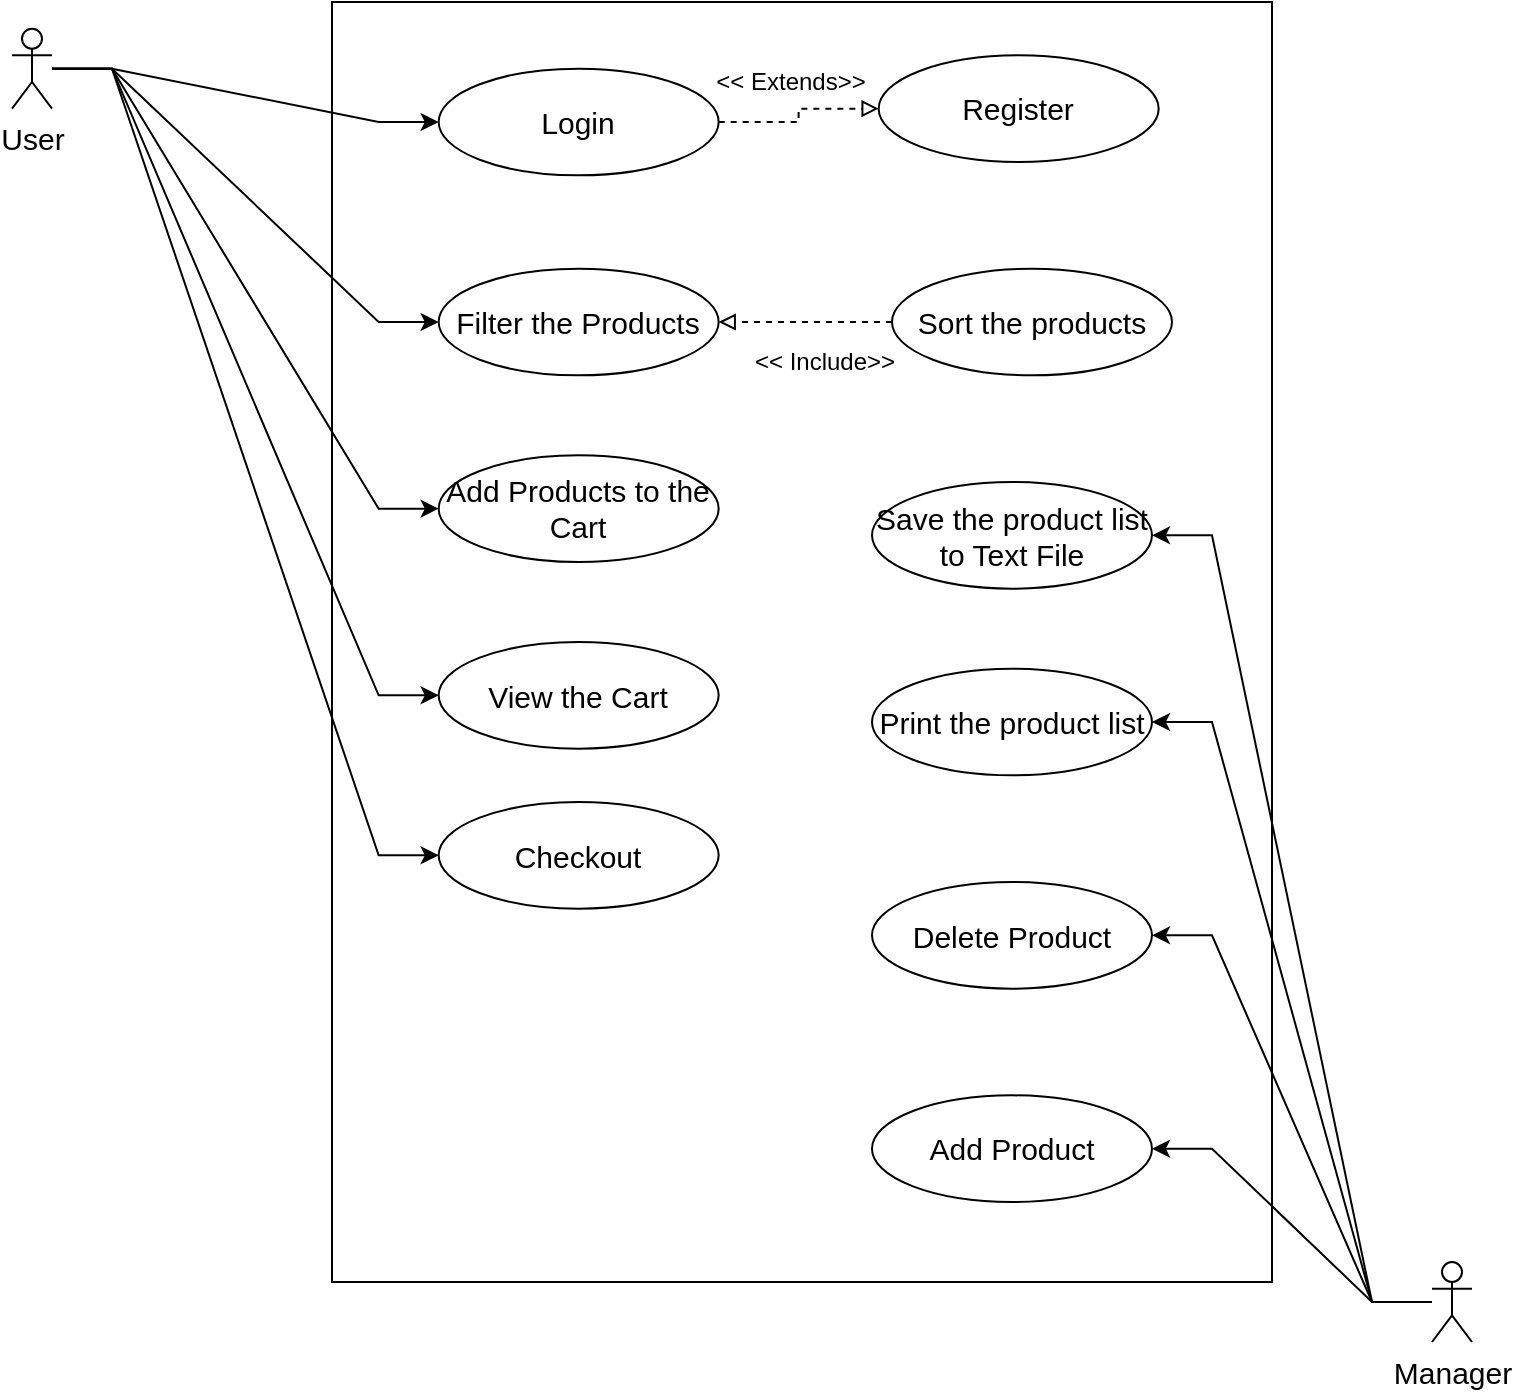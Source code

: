 <mxfile version="22.1.17" type="github">
  <diagram name="Page-1" id="GCEoD-houyW2Ff1eKBKT">
    <mxGraphModel dx="836" dy="455" grid="1" gridSize="10" guides="1" tooltips="1" connect="1" arrows="1" fold="1" page="1" pageScale="1" pageWidth="827" pageHeight="1169" math="0" shadow="0">
      <root>
        <mxCell id="0" />
        <mxCell id="1" parent="0" />
        <mxCell id="TInwAAiQI1-0jNDrSNCf-35" value="" style="group;fontSize=15;" vertex="1" connectable="0" parent="1">
          <mxGeometry x="40" y="250" width="730" height="669.997" as="geometry" />
        </mxCell>
        <mxCell id="TInwAAiQI1-0jNDrSNCf-2" value="" style="rounded=0;whiteSpace=wrap;html=1;container=0;fontSize=15;" vertex="1" parent="TInwAAiQI1-0jNDrSNCf-35">
          <mxGeometry x="160" width="470" height="640" as="geometry" />
        </mxCell>
        <mxCell id="TInwAAiQI1-0jNDrSNCf-3" value="User" style="shape=umlActor;verticalLabelPosition=bottom;verticalAlign=top;html=1;outlineConnect=0;container=0;fontSize=15;" vertex="1" parent="TInwAAiQI1-0jNDrSNCf-35">
          <mxGeometry y="13.333" width="20" height="40" as="geometry" />
        </mxCell>
        <mxCell id="TInwAAiQI1-0jNDrSNCf-4" value="Manager" style="shape=umlActor;verticalLabelPosition=bottom;verticalAlign=top;html=1;outlineConnect=0;container=0;fontSize=15;" vertex="1" parent="TInwAAiQI1-0jNDrSNCf-35">
          <mxGeometry x="710" y="629.997" width="20" height="40" as="geometry" />
        </mxCell>
        <mxCell id="TInwAAiQI1-0jNDrSNCf-5" value="Login" style="ellipse;whiteSpace=wrap;html=1;container=0;fontSize=15;" vertex="1" parent="TInwAAiQI1-0jNDrSNCf-35">
          <mxGeometry x="213.333" y="33.333" width="140" height="53.333" as="geometry" />
        </mxCell>
        <mxCell id="TInwAAiQI1-0jNDrSNCf-25" style="edgeStyle=entityRelationEdgeStyle;rounded=0;orthogonalLoop=1;jettySize=auto;html=1;entryX=0;entryY=0.5;entryDx=0;entryDy=0;fontSize=15;" edge="1" parent="TInwAAiQI1-0jNDrSNCf-35" source="TInwAAiQI1-0jNDrSNCf-3" target="TInwAAiQI1-0jNDrSNCf-5">
          <mxGeometry relative="1" as="geometry" />
        </mxCell>
        <mxCell id="TInwAAiQI1-0jNDrSNCf-6" value="Register" style="ellipse;whiteSpace=wrap;html=1;container=0;fontSize=15;" vertex="1" parent="TInwAAiQI1-0jNDrSNCf-35">
          <mxGeometry x="433.333" y="26.667" width="140" height="53.333" as="geometry" />
        </mxCell>
        <mxCell id="TInwAAiQI1-0jNDrSNCf-9" style="edgeStyle=orthogonalEdgeStyle;rounded=0;orthogonalLoop=1;jettySize=auto;html=1;exitX=1;exitY=0.5;exitDx=0;exitDy=0;dashed=1;endArrow=block;endFill=0;fontSize=15;" edge="1" parent="TInwAAiQI1-0jNDrSNCf-35" source="TInwAAiQI1-0jNDrSNCf-5" target="TInwAAiQI1-0jNDrSNCf-6">
          <mxGeometry relative="1" as="geometry" />
        </mxCell>
        <mxCell id="TInwAAiQI1-0jNDrSNCf-10" value="&amp;lt;&amp;lt; Extends&amp;gt;&amp;gt;" style="edgeLabel;html=1;align=center;verticalAlign=middle;resizable=0;points=[];container=0;fontSize=12;" vertex="1" connectable="0" parent="TInwAAiQI1-0jNDrSNCf-9">
          <mxGeometry x="-0.179" y="-2" relative="1" as="geometry">
            <mxPoint y="-22" as="offset" />
          </mxGeometry>
        </mxCell>
        <mxCell id="TInwAAiQI1-0jNDrSNCf-17" value="&amp;lt;&amp;lt; Include&amp;gt;&amp;gt;" style="edgeLabel;html=1;align=center;verticalAlign=middle;resizable=0;points=[];container=0;fontSize=12;" vertex="1" connectable="0" parent="TInwAAiQI1-0jNDrSNCf-9">
          <mxGeometry x="-0.179" y="-2" relative="1" as="geometry">
            <mxPoint x="17" y="118" as="offset" />
          </mxGeometry>
        </mxCell>
        <mxCell id="TInwAAiQI1-0jNDrSNCf-11" value="Filter the Products" style="ellipse;whiteSpace=wrap;html=1;container=0;fontSize=15;" vertex="1" parent="TInwAAiQI1-0jNDrSNCf-35">
          <mxGeometry x="213.333" y="133.333" width="140" height="53.333" as="geometry" />
        </mxCell>
        <mxCell id="TInwAAiQI1-0jNDrSNCf-26" style="edgeStyle=entityRelationEdgeStyle;rounded=0;orthogonalLoop=1;jettySize=auto;html=1;entryX=0;entryY=0.5;entryDx=0;entryDy=0;fontSize=15;" edge="1" parent="TInwAAiQI1-0jNDrSNCf-35" source="TInwAAiQI1-0jNDrSNCf-3" target="TInwAAiQI1-0jNDrSNCf-11">
          <mxGeometry relative="1" as="geometry" />
        </mxCell>
        <mxCell id="TInwAAiQI1-0jNDrSNCf-16" style="edgeStyle=orthogonalEdgeStyle;rounded=0;orthogonalLoop=1;jettySize=auto;html=1;endArrow=block;endFill=0;dashed=1;fontSize=15;" edge="1" parent="TInwAAiQI1-0jNDrSNCf-35" source="TInwAAiQI1-0jNDrSNCf-12" target="TInwAAiQI1-0jNDrSNCf-11">
          <mxGeometry relative="1" as="geometry" />
        </mxCell>
        <mxCell id="TInwAAiQI1-0jNDrSNCf-12" value="Sort the products" style="ellipse;whiteSpace=wrap;html=1;container=0;fontSize=15;" vertex="1" parent="TInwAAiQI1-0jNDrSNCf-35">
          <mxGeometry x="440" y="133.333" width="140" height="53.333" as="geometry" />
        </mxCell>
        <mxCell id="TInwAAiQI1-0jNDrSNCf-18" value="Add Products to the Cart" style="ellipse;whiteSpace=wrap;html=1;container=0;fontSize=15;" vertex="1" parent="TInwAAiQI1-0jNDrSNCf-35">
          <mxGeometry x="213.333" y="226.667" width="140" height="53.333" as="geometry" />
        </mxCell>
        <mxCell id="TInwAAiQI1-0jNDrSNCf-27" style="edgeStyle=entityRelationEdgeStyle;rounded=0;orthogonalLoop=1;jettySize=auto;html=1;entryX=0;entryY=0.5;entryDx=0;entryDy=0;fontSize=15;" edge="1" parent="TInwAAiQI1-0jNDrSNCf-35" source="TInwAAiQI1-0jNDrSNCf-3" target="TInwAAiQI1-0jNDrSNCf-18">
          <mxGeometry relative="1" as="geometry" />
        </mxCell>
        <mxCell id="TInwAAiQI1-0jNDrSNCf-19" value="View the Cart" style="ellipse;whiteSpace=wrap;html=1;container=0;fontSize=15;" vertex="1" parent="TInwAAiQI1-0jNDrSNCf-35">
          <mxGeometry x="213.333" y="320" width="140" height="53.333" as="geometry" />
        </mxCell>
        <mxCell id="TInwAAiQI1-0jNDrSNCf-28" style="edgeStyle=entityRelationEdgeStyle;rounded=0;orthogonalLoop=1;jettySize=auto;html=1;entryX=0;entryY=0.5;entryDx=0;entryDy=0;fontSize=15;" edge="1" parent="TInwAAiQI1-0jNDrSNCf-35" source="TInwAAiQI1-0jNDrSNCf-3" target="TInwAAiQI1-0jNDrSNCf-19">
          <mxGeometry relative="1" as="geometry" />
        </mxCell>
        <mxCell id="TInwAAiQI1-0jNDrSNCf-20" value="Checkout" style="ellipse;whiteSpace=wrap;html=1;container=0;fontSize=15;" vertex="1" parent="TInwAAiQI1-0jNDrSNCf-35">
          <mxGeometry x="213.333" y="400" width="140" height="53.333" as="geometry" />
        </mxCell>
        <mxCell id="TInwAAiQI1-0jNDrSNCf-29" style="edgeStyle=entityRelationEdgeStyle;rounded=0;orthogonalLoop=1;jettySize=auto;html=1;entryX=0;entryY=0.5;entryDx=0;entryDy=0;fontSize=15;" edge="1" parent="TInwAAiQI1-0jNDrSNCf-35" source="TInwAAiQI1-0jNDrSNCf-3" target="TInwAAiQI1-0jNDrSNCf-20">
          <mxGeometry relative="1" as="geometry" />
        </mxCell>
        <mxCell id="TInwAAiQI1-0jNDrSNCf-21" value="Add Product" style="ellipse;whiteSpace=wrap;html=1;container=0;fontSize=15;" vertex="1" parent="TInwAAiQI1-0jNDrSNCf-35">
          <mxGeometry x="429.997" y="546.67" width="140" height="53.333" as="geometry" />
        </mxCell>
        <mxCell id="TInwAAiQI1-0jNDrSNCf-30" style="edgeStyle=entityRelationEdgeStyle;rounded=0;orthogonalLoop=1;jettySize=auto;html=1;entryX=1;entryY=0.5;entryDx=0;entryDy=0;fontSize=15;" edge="1" parent="TInwAAiQI1-0jNDrSNCf-35" source="TInwAAiQI1-0jNDrSNCf-4" target="TInwAAiQI1-0jNDrSNCf-21">
          <mxGeometry relative="1" as="geometry" />
        </mxCell>
        <mxCell id="TInwAAiQI1-0jNDrSNCf-22" value="Delete Product" style="ellipse;whiteSpace=wrap;html=1;container=0;fontSize=15;" vertex="1" parent="TInwAAiQI1-0jNDrSNCf-35">
          <mxGeometry x="429.997" y="440.003" width="140" height="53.333" as="geometry" />
        </mxCell>
        <mxCell id="TInwAAiQI1-0jNDrSNCf-31" style="edgeStyle=entityRelationEdgeStyle;rounded=0;orthogonalLoop=1;jettySize=auto;html=1;entryX=1;entryY=0.5;entryDx=0;entryDy=0;fontSize=15;" edge="1" parent="TInwAAiQI1-0jNDrSNCf-35" source="TInwAAiQI1-0jNDrSNCf-4" target="TInwAAiQI1-0jNDrSNCf-22">
          <mxGeometry relative="1" as="geometry" />
        </mxCell>
        <mxCell id="TInwAAiQI1-0jNDrSNCf-23" value="Print the product list" style="ellipse;whiteSpace=wrap;html=1;container=0;fontSize=15;" vertex="1" parent="TInwAAiQI1-0jNDrSNCf-35">
          <mxGeometry x="429.997" y="333.337" width="140" height="53.333" as="geometry" />
        </mxCell>
        <mxCell id="TInwAAiQI1-0jNDrSNCf-32" style="edgeStyle=entityRelationEdgeStyle;rounded=0;orthogonalLoop=1;jettySize=auto;html=1;entryX=1;entryY=0.5;entryDx=0;entryDy=0;fontSize=15;" edge="1" parent="TInwAAiQI1-0jNDrSNCf-35" source="TInwAAiQI1-0jNDrSNCf-4" target="TInwAAiQI1-0jNDrSNCf-23">
          <mxGeometry relative="1" as="geometry" />
        </mxCell>
        <mxCell id="TInwAAiQI1-0jNDrSNCf-24" value="Save the product list to Text File" style="ellipse;whiteSpace=wrap;html=1;container=0;fontSize=15;" vertex="1" parent="TInwAAiQI1-0jNDrSNCf-35">
          <mxGeometry x="429.997" y="240.003" width="140" height="53.333" as="geometry" />
        </mxCell>
        <mxCell id="TInwAAiQI1-0jNDrSNCf-33" style="edgeStyle=entityRelationEdgeStyle;rounded=0;orthogonalLoop=1;jettySize=auto;html=1;entryX=1;entryY=0.5;entryDx=0;entryDy=0;fontSize=15;" edge="1" parent="TInwAAiQI1-0jNDrSNCf-35" source="TInwAAiQI1-0jNDrSNCf-4" target="TInwAAiQI1-0jNDrSNCf-24">
          <mxGeometry relative="1" as="geometry" />
        </mxCell>
      </root>
    </mxGraphModel>
  </diagram>
</mxfile>
